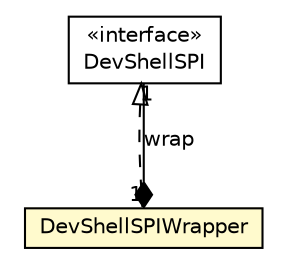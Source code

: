 #!/usr/local/bin/dot
#
# Class diagram 
# Generated by UMLGraph version R5_6-24-gf6e263 (http://www.umlgraph.org/)
#

digraph G {
	edge [fontname="Helvetica",fontsize=10,labelfontname="Helvetica",labelfontsize=10];
	node [fontname="Helvetica",fontsize=10,shape=plaintext];
	nodesep=0.25;
	ranksep=0.5;
	// io.werval.spi.dev.DevShellSPI
	c15560 [label=<<table title="io.werval.spi.dev.DevShellSPI" border="0" cellborder="1" cellspacing="0" cellpadding="2" port="p" href="./DevShellSPI.html">
		<tr><td><table border="0" cellspacing="0" cellpadding="1">
<tr><td align="center" balign="center"> &#171;interface&#187; </td></tr>
<tr><td align="center" balign="center"> DevShellSPI </td></tr>
		</table></td></tr>
		</table>>, URL="./DevShellSPI.html", fontname="Helvetica", fontcolor="black", fontsize=10.0];
	// io.werval.spi.dev.DevShellSPIWrapper
	c15565 [label=<<table title="io.werval.spi.dev.DevShellSPIWrapper" border="0" cellborder="1" cellspacing="0" cellpadding="2" port="p" bgcolor="lemonChiffon" href="./DevShellSPIWrapper.html">
		<tr><td><table border="0" cellspacing="0" cellpadding="1">
<tr><td align="center" balign="center"> DevShellSPIWrapper </td></tr>
		</table></td></tr>
		</table>>, URL="./DevShellSPIWrapper.html", fontname="Helvetica", fontcolor="black", fontsize=10.0];
	//io.werval.spi.dev.DevShellSPIWrapper implements io.werval.spi.dev.DevShellSPI
	c15560:p -> c15565:p [dir=back,arrowtail=empty,style=dashed];
	// io.werval.spi.dev.DevShellSPIWrapper COMPOSED io.werval.spi.dev.DevShellSPI
	c15565:p -> c15560:p [taillabel="1", label="wrap", headlabel="1", fontname="Helvetica", fontcolor="black", fontsize=10.0, color="black", arrowhead=none, arrowtail=diamond, dir=both];
}

